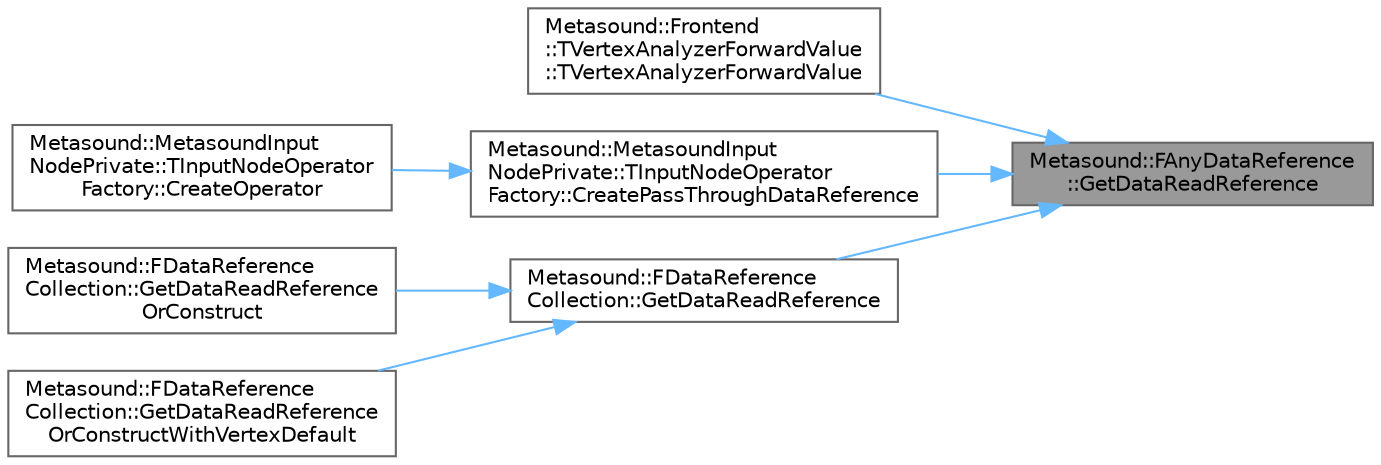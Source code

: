 digraph "Metasound::FAnyDataReference::GetDataReadReference"
{
 // INTERACTIVE_SVG=YES
 // LATEX_PDF_SIZE
  bgcolor="transparent";
  edge [fontname=Helvetica,fontsize=10,labelfontname=Helvetica,labelfontsize=10];
  node [fontname=Helvetica,fontsize=10,shape=box,height=0.2,width=0.4];
  rankdir="RL";
  Node1 [id="Node000001",label="Metasound::FAnyDataReference\l::GetDataReadReference",height=0.2,width=0.4,color="gray40", fillcolor="grey60", style="filled", fontcolor="black",tooltip="Get access to a TDataReadReference."];
  Node1 -> Node2 [id="edge1_Node000001_Node000002",dir="back",color="steelblue1",style="solid",tooltip=" "];
  Node2 [id="Node000002",label="Metasound::Frontend\l::TVertexAnalyzerForwardValue\l::TVertexAnalyzerForwardValue",height=0.2,width=0.4,color="grey40", fillcolor="white", style="filled",URL="$d5/dd4/classMetasound_1_1Frontend_1_1TVertexAnalyzerForwardValue.html#a21b83fcf3e5a20b3b9f2278fd0cd3d8e",tooltip=" "];
  Node1 -> Node3 [id="edge2_Node000001_Node000003",dir="back",color="steelblue1",style="solid",tooltip=" "];
  Node3 [id="Node000003",label="Metasound::MetasoundInput\lNodePrivate::TInputNodeOperator\lFactory::CreatePassThroughDataReference",height=0.2,width=0.4,color="grey40", fillcolor="white", style="filled",URL="$d4/d82/classMetasound_1_1MetasoundInputNodePrivate_1_1TInputNodeOperatorFactory.html#a0ef4fc7a5c0dc6a45f6b701c1673fbcb",tooltip=" "];
  Node3 -> Node4 [id="edge3_Node000003_Node000004",dir="back",color="steelblue1",style="solid",tooltip=" "];
  Node4 [id="Node000004",label="Metasound::MetasoundInput\lNodePrivate::TInputNodeOperator\lFactory::CreateOperator",height=0.2,width=0.4,color="grey40", fillcolor="white", style="filled",URL="$d4/d82/classMetasound_1_1MetasoundInputNodePrivate_1_1TInputNodeOperatorFactory.html#a398fcaa3c8f3bc23d962f842a178df35",tooltip=" "];
  Node1 -> Node5 [id="edge4_Node000001_Node000005",dir="back",color="steelblue1",style="solid",tooltip=" "];
  Node5 [id="Node000005",label="Metasound::FDataReference\lCollection::GetDataReadReference",height=0.2,width=0.4,color="grey40", fillcolor="white", style="filled",URL="$d5/db1/classMetasound_1_1FDataReferenceCollection.html#ac8cc7d9db37897cffd605d56419bcc51",tooltip="Returns a readable data ref from the collection."];
  Node5 -> Node6 [id="edge5_Node000005_Node000006",dir="back",color="steelblue1",style="solid",tooltip=" "];
  Node6 [id="Node000006",label="Metasound::FDataReference\lCollection::GetDataReadReference\lOrConstruct",height=0.2,width=0.4,color="grey40", fillcolor="white", style="filled",URL="$d5/db1/classMetasound_1_1FDataReferenceCollection.html#ad99fef34c19338f7f046b49b90f6346d",tooltip="Returns a readable data ref from the collection or construct one if one is not there."];
  Node5 -> Node7 [id="edge6_Node000005_Node000007",dir="back",color="steelblue1",style="solid",tooltip=" "];
  Node7 [id="Node000007",label="Metasound::FDataReference\lCollection::GetDataReadReference\lOrConstructWithVertexDefault",height=0.2,width=0.4,color="grey40", fillcolor="white", style="filled",URL="$d5/db1/classMetasound_1_1FDataReferenceCollection.html#ab11e245f9cdd97620ec1f208cf6bfb7d",tooltip="Returns a readable data ref from the collection or construct one if one is not there with the default..."];
}
